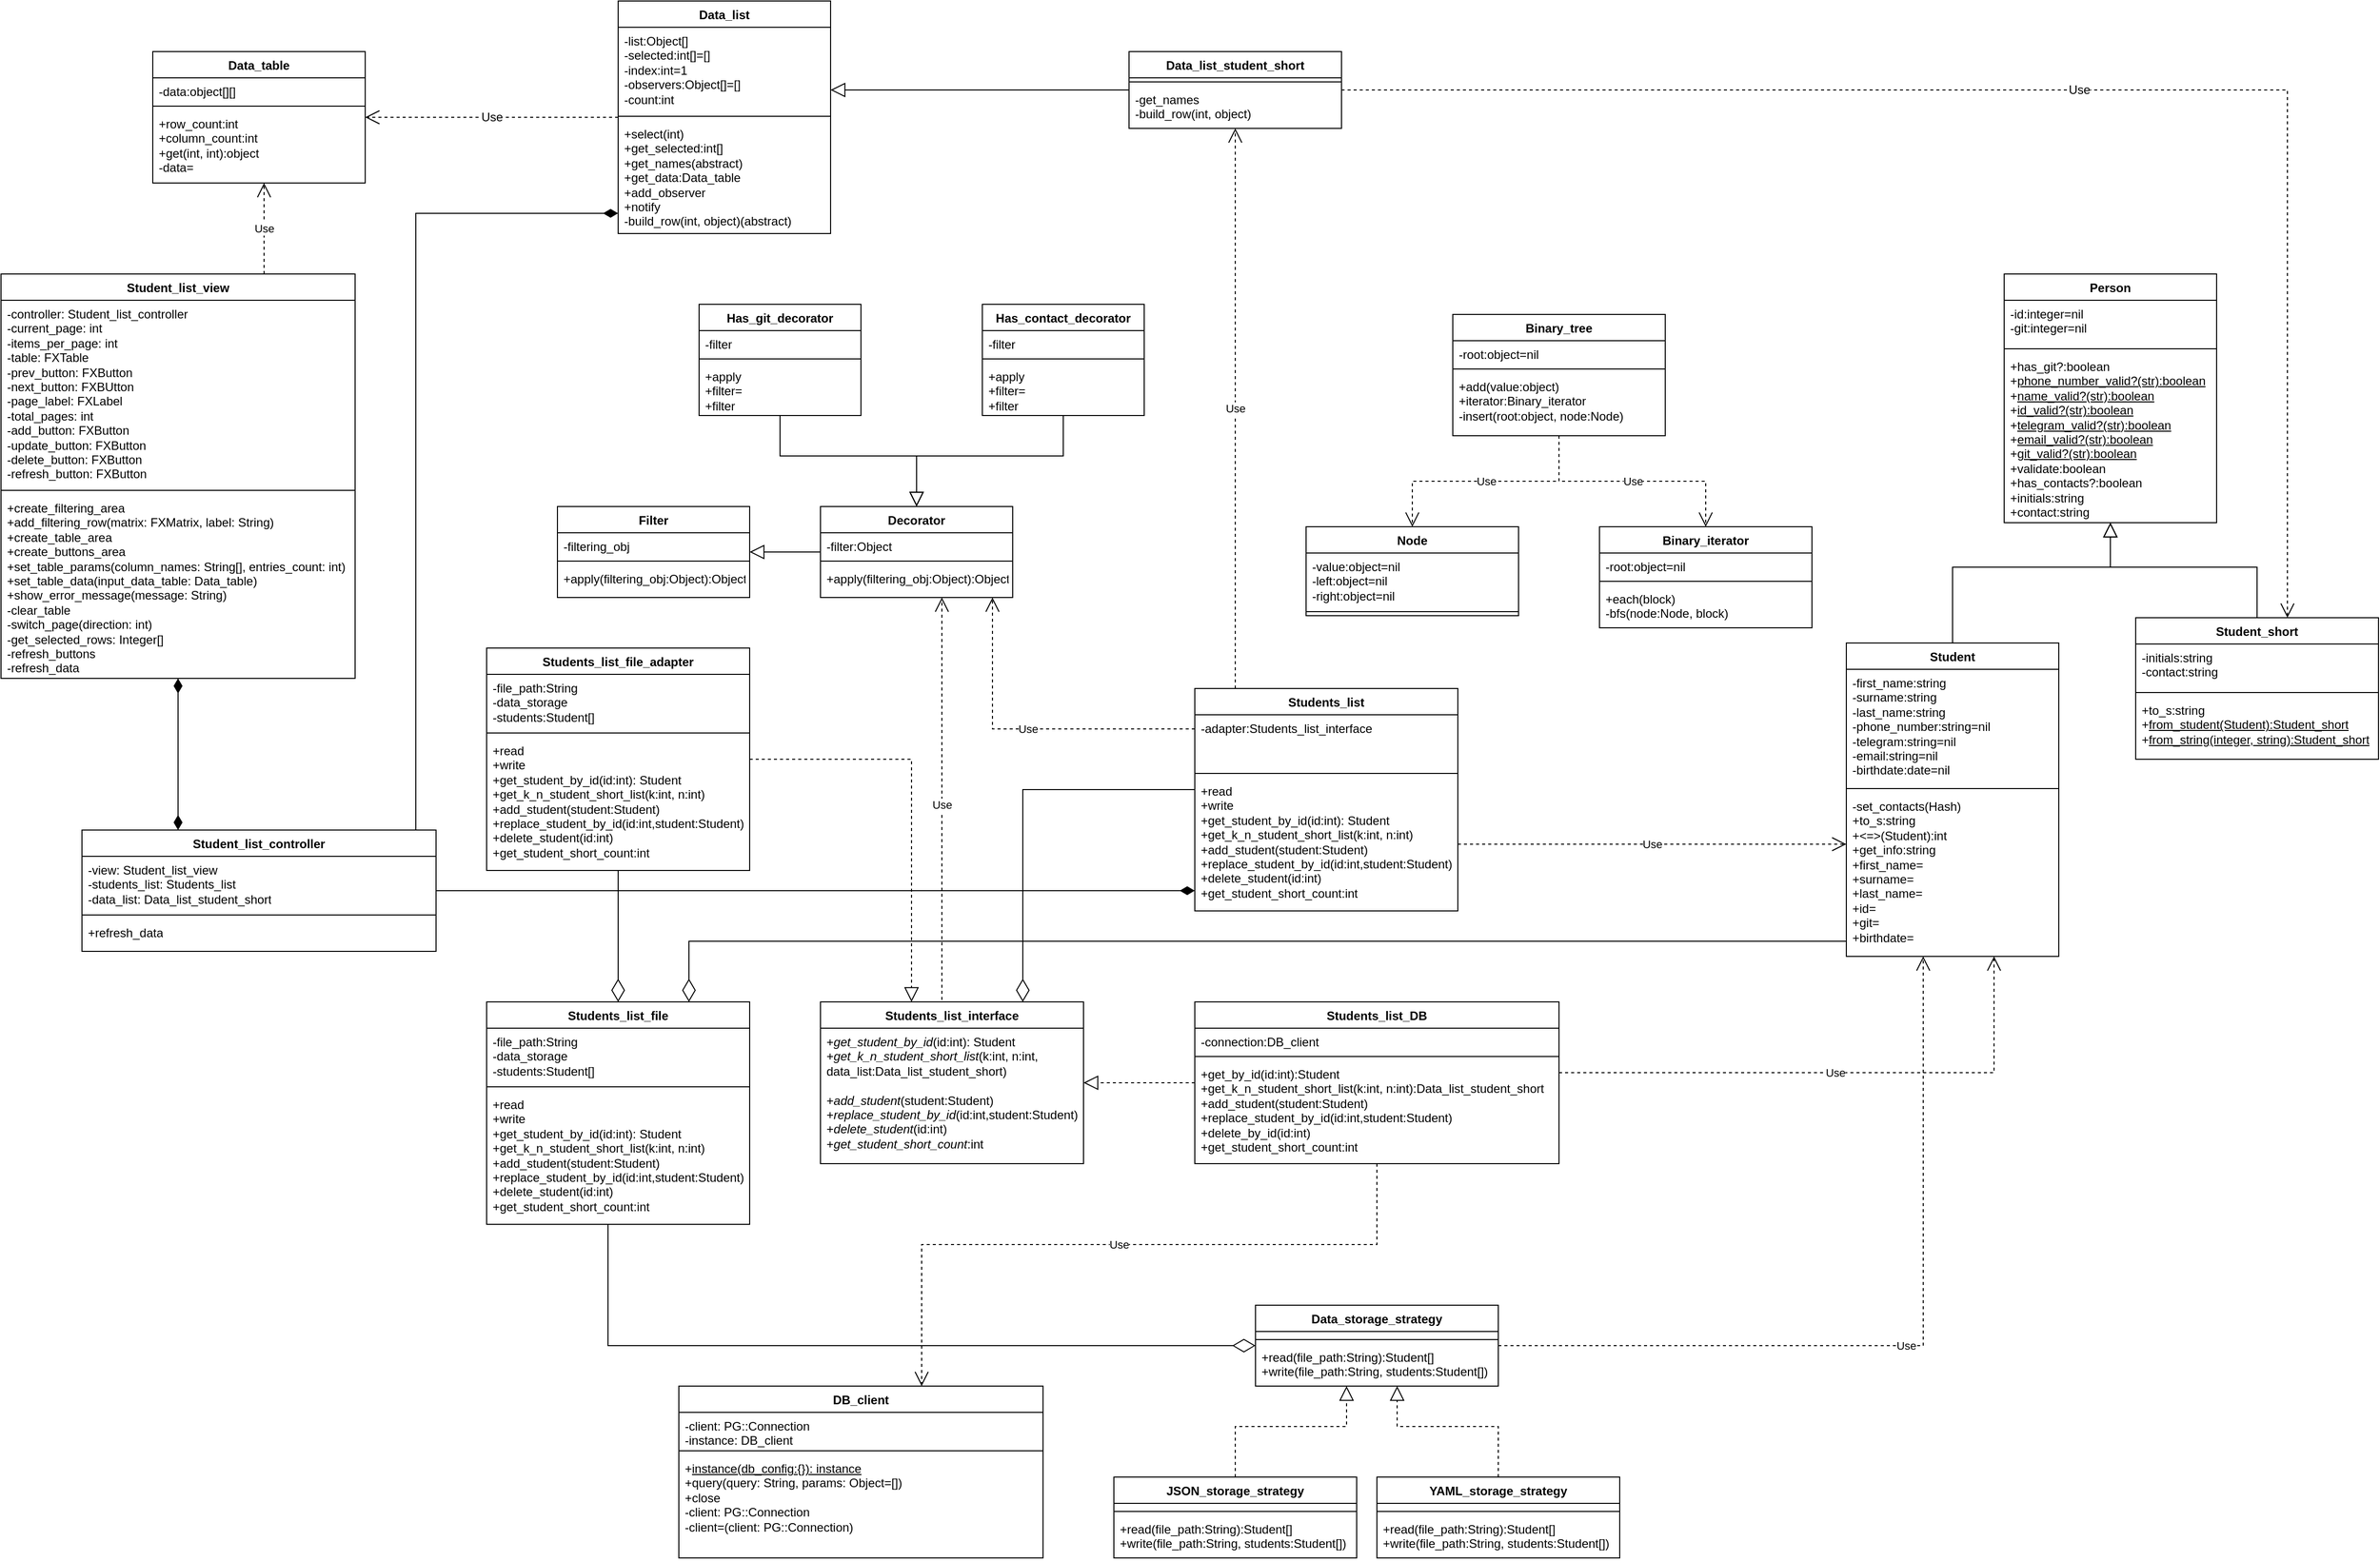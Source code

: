 <mxfile version="25.0.3">
  <diagram name="Page-1" id="WaFlo37YrYwOo56KrGj3">
    <mxGraphModel dx="3695" dy="2751" grid="1" gridSize="10" guides="1" tooltips="1" connect="1" arrows="1" fold="1" page="1" pageScale="1" pageWidth="827" pageHeight="1169" math="0" shadow="0">
      <root>
        <mxCell id="0" />
        <mxCell id="1" parent="0" />
        <mxCell id="6hWcp1RCmxPdglf4OZ_f-1" value="Person" style="swimlane;fontStyle=1;align=center;verticalAlign=top;childLayout=stackLayout;horizontal=1;startSize=26;horizontalStack=0;resizeParent=1;resizeParentMax=0;resizeLast=0;collapsible=1;marginBottom=0;whiteSpace=wrap;html=1;labelBackgroundColor=none;" vertex="1" parent="1">
          <mxGeometry x="1500" width="210" height="246" as="geometry" />
        </mxCell>
        <mxCell id="6hWcp1RCmxPdglf4OZ_f-2" value="-id:integer=nil&lt;div&gt;-git:integer=nil&lt;br&gt;&lt;/div&gt;" style="text;strokeColor=none;fillColor=none;align=left;verticalAlign=top;spacingLeft=4;spacingRight=4;overflow=hidden;rotatable=0;points=[[0,0.5],[1,0.5]];portConstraint=eastwest;whiteSpace=wrap;html=1;labelBackgroundColor=none;" vertex="1" parent="6hWcp1RCmxPdglf4OZ_f-1">
          <mxGeometry y="26" width="210" height="44" as="geometry" />
        </mxCell>
        <mxCell id="6hWcp1RCmxPdglf4OZ_f-3" value="" style="line;strokeWidth=1;fillColor=none;align=left;verticalAlign=middle;spacingTop=-1;spacingLeft=3;spacingRight=3;rotatable=0;labelPosition=right;points=[];portConstraint=eastwest;labelBackgroundColor=none;" vertex="1" parent="6hWcp1RCmxPdglf4OZ_f-1">
          <mxGeometry y="70" width="210" height="8" as="geometry" />
        </mxCell>
        <mxCell id="6hWcp1RCmxPdglf4OZ_f-4" value="+has_git?:boolean&lt;div&gt;+&lt;u&gt;phone_number_valid?(str)&lt;span style=&quot;background-color: initial;&quot;&gt;:boolean&lt;/span&gt;&lt;/u&gt;&lt;/div&gt;&lt;div&gt;&lt;span style=&quot;background-color: initial;&quot;&gt;+&lt;u&gt;name_valid?(str)&lt;/u&gt;&lt;/span&gt;&lt;span style=&quot;background-color: initial;&quot;&gt;&lt;u&gt;:boolean&lt;/u&gt;&lt;/span&gt;&lt;/div&gt;&lt;div&gt;&lt;span style=&quot;background-color: initial;&quot;&gt;+&lt;u&gt;id_valid?&lt;/u&gt;&lt;/span&gt;&lt;u&gt;&lt;span style=&quot;background-color: initial;&quot;&gt;(str)&lt;/span&gt;&lt;span style=&quot;background-color: initial;&quot;&gt;:boolean&lt;/span&gt;&lt;/u&gt;&lt;/div&gt;&lt;div&gt;&lt;span style=&quot;background-color: initial;&quot;&gt;+&lt;u&gt;telegram_valid?&lt;/u&gt;&lt;/span&gt;&lt;u&gt;&lt;span style=&quot;background-color: initial;&quot;&gt;(str)&lt;/span&gt;&lt;span style=&quot;background-color: initial;&quot;&gt;:boolean&lt;/span&gt;&lt;/u&gt;&lt;/div&gt;&lt;div&gt;&lt;span style=&quot;background-color: initial;&quot;&gt;+&lt;u&gt;email_valid?&lt;/u&gt;&lt;/span&gt;&lt;u&gt;&lt;span style=&quot;background-color: initial;&quot;&gt;(str)&lt;/span&gt;&lt;span style=&quot;background-color: initial;&quot;&gt;:boolean&lt;/span&gt;&lt;/u&gt;&lt;/div&gt;&lt;div&gt;&lt;span style=&quot;background-color: initial;&quot;&gt;+&lt;u&gt;git_valid?&lt;/u&gt;&lt;/span&gt;&lt;u&gt;&lt;span style=&quot;background-color: initial;&quot;&gt;(str)&lt;/span&gt;&lt;span style=&quot;background-color: initial;&quot;&gt;:boolean&lt;/span&gt;&lt;/u&gt;&lt;/div&gt;&lt;div&gt;&lt;span style=&quot;background-color: initial;&quot;&gt;+validate&lt;/span&gt;&lt;span style=&quot;background-color: initial;&quot;&gt;:boolean&lt;/span&gt;&lt;/div&gt;&lt;div&gt;&lt;span style=&quot;background-color: initial;&quot;&gt;+has_contacts?:&lt;/span&gt;&lt;span style=&quot;background-color: initial;&quot;&gt;boolean&lt;/span&gt;&lt;/div&gt;&lt;div&gt;&lt;span style=&quot;background-color: initial;&quot;&gt;+initials:string&lt;/span&gt;&lt;/div&gt;&lt;div&gt;&lt;span style=&quot;background-color: initial;&quot;&gt;+contact:string&lt;/span&gt;&lt;/div&gt;" style="text;strokeColor=none;fillColor=none;align=left;verticalAlign=top;spacingLeft=4;spacingRight=4;overflow=hidden;rotatable=0;points=[[0,0.5],[1,0.5]];portConstraint=eastwest;whiteSpace=wrap;html=1;labelBackgroundColor=none;" vertex="1" parent="6hWcp1RCmxPdglf4OZ_f-1">
          <mxGeometry y="78" width="210" height="168" as="geometry" />
        </mxCell>
        <mxCell id="6hWcp1RCmxPdglf4OZ_f-5" style="edgeStyle=orthogonalEdgeStyle;rounded=0;orthogonalLoop=1;jettySize=auto;html=1;exitX=0.5;exitY=0;exitDx=0;exitDy=0;fontSize=12;startSize=8;endSize=12;endArrow=block;endFill=0;" edge="1" parent="1" source="6hWcp1RCmxPdglf4OZ_f-6" target="6hWcp1RCmxPdglf4OZ_f-4">
          <mxGeometry relative="1" as="geometry">
            <Array as="points">
              <mxPoint x="1449" y="290" />
              <mxPoint x="1605" y="290" />
            </Array>
          </mxGeometry>
        </mxCell>
        <mxCell id="6hWcp1RCmxPdglf4OZ_f-6" value="Student" style="swimlane;fontStyle=1;align=center;verticalAlign=top;childLayout=stackLayout;horizontal=1;startSize=26;horizontalStack=0;resizeParent=1;resizeParentMax=0;resizeLast=0;collapsible=1;marginBottom=0;whiteSpace=wrap;html=1;labelBackgroundColor=none;" vertex="1" parent="1">
          <mxGeometry x="1344" y="365" width="210" height="310" as="geometry" />
        </mxCell>
        <mxCell id="6hWcp1RCmxPdglf4OZ_f-7" value="&lt;div&gt;-first_name:string&lt;/div&gt;&lt;div&gt;-surname&lt;span style=&quot;background-color: initial;&quot;&gt;:string&lt;/span&gt;&lt;/div&gt;&lt;div&gt;&lt;span style=&quot;background-color: initial;&quot;&gt;-last_name&lt;/span&gt;&lt;span style=&quot;background-color: initial;&quot;&gt;:string&lt;/span&gt;&lt;/div&gt;&lt;div&gt;&lt;span style=&quot;background-color: initial;&quot;&gt;-phone_number:string=nil&lt;/span&gt;&lt;/div&gt;&lt;div&gt;&lt;span style=&quot;background-color: initial;&quot;&gt;-telegram&lt;/span&gt;&lt;span style=&quot;background-color: initial;&quot;&gt;:string=nil&lt;/span&gt;&lt;/div&gt;&lt;div&gt;&lt;span style=&quot;background-color: initial;&quot;&gt;-email&lt;/span&gt;&lt;span style=&quot;background-color: initial;&quot;&gt;:string=nil&lt;/span&gt;&lt;/div&gt;&lt;div&gt;&lt;span style=&quot;background-color: initial;&quot;&gt;-birthdate:date=nil&lt;/span&gt;&lt;/div&gt;" style="text;strokeColor=none;fillColor=none;align=left;verticalAlign=top;spacingLeft=4;spacingRight=4;overflow=hidden;rotatable=0;points=[[0,0.5],[1,0.5]];portConstraint=eastwest;whiteSpace=wrap;html=1;labelBackgroundColor=none;" vertex="1" parent="6hWcp1RCmxPdglf4OZ_f-6">
          <mxGeometry y="26" width="210" height="114" as="geometry" />
        </mxCell>
        <mxCell id="6hWcp1RCmxPdglf4OZ_f-8" value="" style="line;strokeWidth=1;fillColor=none;align=left;verticalAlign=middle;spacingTop=-1;spacingLeft=3;spacingRight=3;rotatable=0;labelPosition=right;points=[];portConstraint=eastwest;labelBackgroundColor=none;" vertex="1" parent="6hWcp1RCmxPdglf4OZ_f-6">
          <mxGeometry y="140" width="210" height="8" as="geometry" />
        </mxCell>
        <mxCell id="6hWcp1RCmxPdglf4OZ_f-9" value="-set_contacts(Hash)&lt;div&gt;+to_s:string&lt;/div&gt;&lt;div&gt;+&amp;lt;=&amp;gt;(Student):int&lt;/div&gt;&lt;div&gt;+get_info:string&lt;/div&gt;&lt;div&gt;+first_name=&lt;/div&gt;&lt;div&gt;+surname=&lt;/div&gt;&lt;div&gt;+last_name=&lt;/div&gt;&lt;div&gt;+id=&lt;/div&gt;&lt;div&gt;+git=&lt;/div&gt;&lt;div&gt;+birthdate=&lt;/div&gt;" style="text;strokeColor=none;fillColor=none;align=left;verticalAlign=top;spacingLeft=4;spacingRight=4;overflow=hidden;rotatable=0;points=[[0,0.5],[1,0.5]];portConstraint=eastwest;whiteSpace=wrap;html=1;labelBackgroundColor=none;" vertex="1" parent="6hWcp1RCmxPdglf4OZ_f-6">
          <mxGeometry y="148" width="210" height="162" as="geometry" />
        </mxCell>
        <mxCell id="6hWcp1RCmxPdglf4OZ_f-10" style="edgeStyle=orthogonalEdgeStyle;rounded=0;orthogonalLoop=1;jettySize=auto;html=1;fontSize=12;startSize=8;endSize=12;exitX=0.5;exitY=0;exitDx=0;exitDy=0;endArrow=block;endFill=0;" edge="1" parent="1" source="6hWcp1RCmxPdglf4OZ_f-11" target="6hWcp1RCmxPdglf4OZ_f-4">
          <mxGeometry relative="1" as="geometry">
            <Array as="points">
              <mxPoint x="1750" y="290" />
              <mxPoint x="1605" y="290" />
            </Array>
          </mxGeometry>
        </mxCell>
        <mxCell id="6hWcp1RCmxPdglf4OZ_f-11" value="Student_short" style="swimlane;fontStyle=1;align=center;verticalAlign=top;childLayout=stackLayout;horizontal=1;startSize=26;horizontalStack=0;resizeParent=1;resizeParentMax=0;resizeLast=0;collapsible=1;marginBottom=0;whiteSpace=wrap;html=1;labelBackgroundColor=none;" vertex="1" parent="1">
          <mxGeometry x="1630" y="340" width="240" height="140" as="geometry" />
        </mxCell>
        <mxCell id="6hWcp1RCmxPdglf4OZ_f-12" value="&lt;div&gt;-initials:string&lt;/div&gt;&lt;div&gt;-contact:string&lt;/div&gt;" style="text;strokeColor=none;fillColor=none;align=left;verticalAlign=top;spacingLeft=4;spacingRight=4;overflow=hidden;rotatable=0;points=[[0,0.5],[1,0.5]];portConstraint=eastwest;whiteSpace=wrap;html=1;labelBackgroundColor=none;" vertex="1" parent="6hWcp1RCmxPdglf4OZ_f-11">
          <mxGeometry y="26" width="240" height="44" as="geometry" />
        </mxCell>
        <mxCell id="6hWcp1RCmxPdglf4OZ_f-13" value="" style="line;strokeWidth=1;fillColor=none;align=left;verticalAlign=middle;spacingTop=-1;spacingLeft=3;spacingRight=3;rotatable=0;labelPosition=right;points=[];portConstraint=eastwest;labelBackgroundColor=none;" vertex="1" parent="6hWcp1RCmxPdglf4OZ_f-11">
          <mxGeometry y="70" width="240" height="8" as="geometry" />
        </mxCell>
        <mxCell id="6hWcp1RCmxPdglf4OZ_f-14" value="+to_s:string&lt;div&gt;+&lt;u&gt;from_student(Student):Student_short&lt;/u&gt;&lt;/div&gt;&lt;div&gt;+&lt;u&gt;from_string(integer, string)&lt;span style=&quot;background-color: initial;&quot;&gt;:Student_short&lt;/span&gt;&lt;/u&gt;&lt;/div&gt;" style="text;strokeColor=none;fillColor=none;align=left;verticalAlign=top;spacingLeft=4;spacingRight=4;overflow=hidden;rotatable=0;points=[[0,0.5],[1,0.5]];portConstraint=eastwest;whiteSpace=wrap;html=1;labelBackgroundColor=none;" vertex="1" parent="6hWcp1RCmxPdglf4OZ_f-11">
          <mxGeometry y="78" width="240" height="62" as="geometry" />
        </mxCell>
        <mxCell id="6hWcp1RCmxPdglf4OZ_f-120" style="edgeStyle=orthogonalEdgeStyle;rounded=0;orthogonalLoop=1;jettySize=auto;html=1;endArrow=diamondThin;endFill=1;sourcePerimeterSpacing=0;startArrow=diamondThin;startFill=1;endSize=12;startSize=12;" edge="1" parent="1" source="6hWcp1RCmxPdglf4OZ_f-115" target="6hWcp1RCmxPdglf4OZ_f-111">
          <mxGeometry relative="1" as="geometry">
            <Array as="points">
              <mxPoint x="-305" y="510" />
              <mxPoint x="-305" y="510" />
            </Array>
          </mxGeometry>
        </mxCell>
        <mxCell id="6hWcp1RCmxPdglf4OZ_f-15" value="Data_table" style="swimlane;fontStyle=1;align=center;verticalAlign=top;childLayout=stackLayout;horizontal=1;startSize=26;horizontalStack=0;resizeParent=1;resizeParentMax=0;resizeLast=0;collapsible=1;marginBottom=0;whiteSpace=wrap;html=1;" vertex="1" parent="1">
          <mxGeometry x="-330" y="-220.0" width="210" height="130" as="geometry" />
        </mxCell>
        <mxCell id="6hWcp1RCmxPdglf4OZ_f-16" value="&lt;div&gt;-data:object[][]&lt;/div&gt;" style="text;strokeColor=none;fillColor=none;align=left;verticalAlign=top;spacingLeft=4;spacingRight=4;overflow=hidden;rotatable=0;points=[[0,0.5],[1,0.5]];portConstraint=eastwest;whiteSpace=wrap;html=1;" vertex="1" parent="6hWcp1RCmxPdglf4OZ_f-15">
          <mxGeometry y="26" width="210" height="24" as="geometry" />
        </mxCell>
        <mxCell id="6hWcp1RCmxPdglf4OZ_f-17" value="" style="line;strokeWidth=1;fillColor=none;align=left;verticalAlign=middle;spacingTop=-1;spacingLeft=3;spacingRight=3;rotatable=0;labelPosition=right;points=[];portConstraint=eastwest;strokeColor=inherit;" vertex="1" parent="6hWcp1RCmxPdglf4OZ_f-15">
          <mxGeometry y="50" width="210" height="8" as="geometry" />
        </mxCell>
        <mxCell id="6hWcp1RCmxPdglf4OZ_f-18" value="+row_count:int&lt;div&gt;+column_count:int&lt;/div&gt;&lt;div&gt;+get(int, int):object&lt;/div&gt;&lt;div&gt;-data=&lt;/div&gt;&lt;div&gt;&lt;br&gt;&lt;/div&gt;" style="text;strokeColor=none;fillColor=none;align=left;verticalAlign=top;spacingLeft=4;spacingRight=4;overflow=hidden;rotatable=0;points=[[0,0.5],[1,0.5]];portConstraint=eastwest;whiteSpace=wrap;html=1;" vertex="1" parent="6hWcp1RCmxPdglf4OZ_f-15">
          <mxGeometry y="58" width="210" height="72" as="geometry" />
        </mxCell>
        <mxCell id="6hWcp1RCmxPdglf4OZ_f-19" value="Data_list" style="swimlane;fontStyle=1;align=center;verticalAlign=top;childLayout=stackLayout;horizontal=1;startSize=26;horizontalStack=0;resizeParent=1;resizeParentMax=0;resizeLast=0;collapsible=1;marginBottom=0;whiteSpace=wrap;html=1;" vertex="1" parent="1">
          <mxGeometry x="130" y="-270.0" width="210" height="230" as="geometry" />
        </mxCell>
        <mxCell id="6hWcp1RCmxPdglf4OZ_f-24" value="&lt;div&gt;-list:Object[]&lt;/div&gt;&lt;div&gt;-selected:int[]=[]&lt;/div&gt;&lt;div&gt;-index:int=1&lt;/div&gt;&lt;div&gt;-observers:Object[]=[]&lt;/div&gt;&lt;div&gt;-count:int&lt;/div&gt;" style="text;strokeColor=none;fillColor=none;align=left;verticalAlign=top;spacingLeft=4;spacingRight=4;overflow=hidden;rotatable=0;points=[[0,0.5],[1,0.5]];portConstraint=eastwest;whiteSpace=wrap;html=1;" vertex="1" parent="6hWcp1RCmxPdglf4OZ_f-19">
          <mxGeometry y="26" width="210" height="84" as="geometry" />
        </mxCell>
        <mxCell id="6hWcp1RCmxPdglf4OZ_f-21" value="" style="line;strokeWidth=1;fillColor=none;align=left;verticalAlign=middle;spacingTop=-1;spacingLeft=3;spacingRight=3;rotatable=0;labelPosition=right;points=[];portConstraint=eastwest;strokeColor=inherit;" vertex="1" parent="6hWcp1RCmxPdglf4OZ_f-19">
          <mxGeometry y="110" width="210" height="8" as="geometry" />
        </mxCell>
        <mxCell id="6hWcp1RCmxPdglf4OZ_f-22" value="+select(int)&lt;div&gt;+get_selected:int[]&lt;/div&gt;&lt;div&gt;+get_names(abstract)&lt;/div&gt;&lt;div&gt;+get_data:Data_table&lt;/div&gt;&lt;div&gt;+add_observer&lt;/div&gt;&lt;div&gt;+notify&lt;/div&gt;&lt;div&gt;-build_row(int, object)(abstract)&lt;/div&gt;" style="text;strokeColor=none;fillColor=none;align=left;verticalAlign=top;spacingLeft=4;spacingRight=4;overflow=hidden;rotatable=0;points=[[0,0.5],[1,0.5]];portConstraint=eastwest;whiteSpace=wrap;html=1;" vertex="1" parent="6hWcp1RCmxPdglf4OZ_f-19">
          <mxGeometry y="118" width="210" height="112" as="geometry" />
        </mxCell>
        <mxCell id="6hWcp1RCmxPdglf4OZ_f-23" value="Data_list_student_short" style="swimlane;fontStyle=1;align=center;verticalAlign=top;childLayout=stackLayout;horizontal=1;startSize=26;horizontalStack=0;resizeParent=1;resizeParentMax=0;resizeLast=0;collapsible=1;marginBottom=0;whiteSpace=wrap;html=1;" vertex="1" parent="1">
          <mxGeometry x="635" y="-220.0" width="210" height="76" as="geometry" />
        </mxCell>
        <mxCell id="6hWcp1RCmxPdglf4OZ_f-25" value="" style="line;strokeWidth=1;fillColor=none;align=left;verticalAlign=middle;spacingTop=-1;spacingLeft=3;spacingRight=3;rotatable=0;labelPosition=right;points=[];portConstraint=eastwest;strokeColor=inherit;" vertex="1" parent="6hWcp1RCmxPdglf4OZ_f-23">
          <mxGeometry y="26" width="210" height="8" as="geometry" />
        </mxCell>
        <mxCell id="6hWcp1RCmxPdglf4OZ_f-26" value="-get_names&lt;div&gt;-build_row(int, object)&lt;/div&gt;" style="text;strokeColor=none;fillColor=none;align=left;verticalAlign=top;spacingLeft=4;spacingRight=4;overflow=hidden;rotatable=0;points=[[0,0.5],[1,0.5]];portConstraint=eastwest;whiteSpace=wrap;html=1;" vertex="1" parent="6hWcp1RCmxPdglf4OZ_f-23">
          <mxGeometry y="34" width="210" height="42" as="geometry" />
        </mxCell>
        <mxCell id="6hWcp1RCmxPdglf4OZ_f-27" value="Use" style="endArrow=open;endSize=12;dashed=1;html=1;rounded=0;fontSize=12;edgeStyle=orthogonalEdgeStyle;" edge="1" parent="1" source="6hWcp1RCmxPdglf4OZ_f-19" target="6hWcp1RCmxPdglf4OZ_f-15">
          <mxGeometry width="160" relative="1" as="geometry">
            <mxPoint x="1360" y="910" as="sourcePoint" />
            <mxPoint x="1520" y="910" as="targetPoint" />
            <Array as="points">
              <mxPoint x="-10" y="-155" />
              <mxPoint x="-10" y="-155" />
            </Array>
          </mxGeometry>
        </mxCell>
        <mxCell id="6hWcp1RCmxPdglf4OZ_f-28" style="edgeStyle=orthogonalEdgeStyle;rounded=0;orthogonalLoop=1;jettySize=auto;html=1;fontSize=12;startSize=8;endSize=12;endArrow=block;endFill=0;" edge="1" parent="1" source="6hWcp1RCmxPdglf4OZ_f-23" target="6hWcp1RCmxPdglf4OZ_f-19">
          <mxGeometry relative="1" as="geometry">
            <mxPoint x="1629.95" y="790.003" as="sourcePoint" />
            <mxPoint x="1764.95" y="954.95" as="targetPoint" />
            <Array as="points">
              <mxPoint x="480" y="-182" />
              <mxPoint x="480" y="-182" />
            </Array>
          </mxGeometry>
        </mxCell>
        <mxCell id="6hWcp1RCmxPdglf4OZ_f-29" value="Use" style="endArrow=open;endSize=12;dashed=1;html=1;rounded=0;fontSize=12;edgeStyle=orthogonalEdgeStyle;" edge="1" parent="1" source="6hWcp1RCmxPdglf4OZ_f-23" target="6hWcp1RCmxPdglf4OZ_f-11">
          <mxGeometry width="160" relative="1" as="geometry">
            <mxPoint x="1980" y="640" as="sourcePoint" />
            <mxPoint x="1860" y="640" as="targetPoint" />
            <Array as="points">
              <mxPoint x="1780" y="-182" />
            </Array>
          </mxGeometry>
        </mxCell>
        <mxCell id="6hWcp1RCmxPdglf4OZ_f-30" style="edgeStyle=orthogonalEdgeStyle;rounded=0;orthogonalLoop=1;jettySize=auto;html=1;exitX=0.5;exitY=0;exitDx=0;exitDy=0;endArrow=block;endFill=0;dashed=1;endSize=12;" edge="1" parent="1" source="6hWcp1RCmxPdglf4OZ_f-31" target="6hWcp1RCmxPdglf4OZ_f-40">
          <mxGeometry relative="1" as="geometry">
            <Array as="points">
              <mxPoint x="740" y="1140" />
              <mxPoint x="850" y="1140" />
            </Array>
          </mxGeometry>
        </mxCell>
        <mxCell id="6hWcp1RCmxPdglf4OZ_f-31" value="JSON_storage_strategy" style="swimlane;fontStyle=1;align=center;verticalAlign=top;childLayout=stackLayout;horizontal=1;startSize=26;horizontalStack=0;resizeParent=1;resizeParentMax=0;resizeLast=0;collapsible=1;marginBottom=0;whiteSpace=wrap;html=1;" vertex="1" parent="1">
          <mxGeometry x="620" y="1190.0" width="240" height="80" as="geometry" />
        </mxCell>
        <mxCell id="6hWcp1RCmxPdglf4OZ_f-32" value="&lt;div&gt;&lt;br&gt;&lt;/div&gt;" style="text;strokeColor=none;fillColor=none;align=left;verticalAlign=top;spacingLeft=4;spacingRight=4;overflow=hidden;rotatable=0;points=[[0,0.5],[1,0.5]];portConstraint=eastwest;whiteSpace=wrap;html=1;" vertex="1" parent="6hWcp1RCmxPdglf4OZ_f-31">
          <mxGeometry y="26" width="240" height="4" as="geometry" />
        </mxCell>
        <mxCell id="6hWcp1RCmxPdglf4OZ_f-33" value="" style="line;strokeWidth=1;fillColor=none;align=left;verticalAlign=middle;spacingTop=-1;spacingLeft=3;spacingRight=3;rotatable=0;labelPosition=right;points=[];portConstraint=eastwest;strokeColor=inherit;" vertex="1" parent="6hWcp1RCmxPdglf4OZ_f-31">
          <mxGeometry y="30" width="240" height="8" as="geometry" />
        </mxCell>
        <mxCell id="6hWcp1RCmxPdglf4OZ_f-34" value="+read(file_path:String):Student[]&lt;div&gt;+write(file_path:String, students:Student[])&lt;/div&gt;" style="text;strokeColor=none;fillColor=none;align=left;verticalAlign=top;spacingLeft=4;spacingRight=4;overflow=hidden;rotatable=0;points=[[0,0.5],[1,0.5]];portConstraint=eastwest;whiteSpace=wrap;html=1;" vertex="1" parent="6hWcp1RCmxPdglf4OZ_f-31">
          <mxGeometry y="38" width="240" height="42" as="geometry" />
        </mxCell>
        <mxCell id="6hWcp1RCmxPdglf4OZ_f-35" style="edgeStyle=orthogonalEdgeStyle;rounded=0;orthogonalLoop=1;jettySize=auto;html=1;exitX=0.5;exitY=0;exitDx=0;exitDy=0;endArrow=block;endFill=0;dashed=1;endSize=12;" edge="1" parent="1" source="6hWcp1RCmxPdglf4OZ_f-36" target="6hWcp1RCmxPdglf4OZ_f-40">
          <mxGeometry relative="1" as="geometry">
            <Array as="points">
              <mxPoint x="1000" y="1140" />
              <mxPoint x="900" y="1140" />
            </Array>
          </mxGeometry>
        </mxCell>
        <mxCell id="6hWcp1RCmxPdglf4OZ_f-36" value="YAML_storage_strategy" style="swimlane;fontStyle=1;align=center;verticalAlign=top;childLayout=stackLayout;horizontal=1;startSize=26;horizontalStack=0;resizeParent=1;resizeParentMax=0;resizeLast=0;collapsible=1;marginBottom=0;whiteSpace=wrap;html=1;" vertex="1" parent="1">
          <mxGeometry x="880" y="1190.0" width="240" height="80" as="geometry" />
        </mxCell>
        <mxCell id="6hWcp1RCmxPdglf4OZ_f-37" value="&lt;div&gt;&lt;br&gt;&lt;/div&gt;" style="text;strokeColor=none;fillColor=none;align=left;verticalAlign=top;spacingLeft=4;spacingRight=4;overflow=hidden;rotatable=0;points=[[0,0.5],[1,0.5]];portConstraint=eastwest;whiteSpace=wrap;html=1;" vertex="1" parent="6hWcp1RCmxPdglf4OZ_f-36">
          <mxGeometry y="26" width="240" height="4" as="geometry" />
        </mxCell>
        <mxCell id="6hWcp1RCmxPdglf4OZ_f-38" value="" style="line;strokeWidth=1;fillColor=none;align=left;verticalAlign=middle;spacingTop=-1;spacingLeft=3;spacingRight=3;rotatable=0;labelPosition=right;points=[];portConstraint=eastwest;strokeColor=inherit;" vertex="1" parent="6hWcp1RCmxPdglf4OZ_f-36">
          <mxGeometry y="30" width="240" height="8" as="geometry" />
        </mxCell>
        <mxCell id="6hWcp1RCmxPdglf4OZ_f-39" value="+read(file_path:String):Student[]&lt;div&gt;+write(file_path:String, students:Student[])&lt;/div&gt;" style="text;strokeColor=none;fillColor=none;align=left;verticalAlign=top;spacingLeft=4;spacingRight=4;overflow=hidden;rotatable=0;points=[[0,0.5],[1,0.5]];portConstraint=eastwest;whiteSpace=wrap;html=1;" vertex="1" parent="6hWcp1RCmxPdglf4OZ_f-36">
          <mxGeometry y="38" width="240" height="42" as="geometry" />
        </mxCell>
        <mxCell id="6hWcp1RCmxPdglf4OZ_f-40" value="Data_storage_strategy" style="swimlane;fontStyle=1;align=center;verticalAlign=top;childLayout=stackLayout;horizontal=1;startSize=26;horizontalStack=0;resizeParent=1;resizeParentMax=0;resizeLast=0;collapsible=1;marginBottom=0;whiteSpace=wrap;html=1;" vertex="1" parent="1">
          <mxGeometry x="760" y="1020.0" width="240" height="80" as="geometry" />
        </mxCell>
        <mxCell id="6hWcp1RCmxPdglf4OZ_f-41" value="&lt;div&gt;&lt;br&gt;&lt;/div&gt;" style="text;strokeColor=none;fillColor=none;align=left;verticalAlign=top;spacingLeft=4;spacingRight=4;overflow=hidden;rotatable=0;points=[[0,0.5],[1,0.5]];portConstraint=eastwest;whiteSpace=wrap;html=1;" vertex="1" parent="6hWcp1RCmxPdglf4OZ_f-40">
          <mxGeometry y="26" width="240" height="4" as="geometry" />
        </mxCell>
        <mxCell id="6hWcp1RCmxPdglf4OZ_f-42" value="" style="line;strokeWidth=1;fillColor=none;align=left;verticalAlign=middle;spacingTop=-1;spacingLeft=3;spacingRight=3;rotatable=0;labelPosition=right;points=[];portConstraint=eastwest;strokeColor=inherit;" vertex="1" parent="6hWcp1RCmxPdglf4OZ_f-40">
          <mxGeometry y="30" width="240" height="8" as="geometry" />
        </mxCell>
        <mxCell id="6hWcp1RCmxPdglf4OZ_f-43" value="+read(file_path:String):Student[]&lt;div&gt;+write(file_path:String, students:Student[])&lt;/div&gt;" style="text;strokeColor=none;fillColor=none;align=left;verticalAlign=top;spacingLeft=4;spacingRight=4;overflow=hidden;rotatable=0;points=[[0,0.5],[1,0.5]];portConstraint=eastwest;whiteSpace=wrap;html=1;" vertex="1" parent="6hWcp1RCmxPdglf4OZ_f-40">
          <mxGeometry y="38" width="240" height="42" as="geometry" />
        </mxCell>
        <mxCell id="6hWcp1RCmxPdglf4OZ_f-44" value="Use" style="endArrow=open;endSize=12;dashed=1;html=1;rounded=0;edgeStyle=orthogonalEdgeStyle;" edge="1" parent="1" source="6hWcp1RCmxPdglf4OZ_f-40" target="6hWcp1RCmxPdglf4OZ_f-6">
          <mxGeometry width="160" relative="1" as="geometry">
            <mxPoint x="980" y="494.5" as="sourcePoint" />
            <mxPoint x="1140" y="494.5" as="targetPoint" />
            <Array as="points">
              <mxPoint x="1420" y="1060" />
            </Array>
          </mxGeometry>
        </mxCell>
        <mxCell id="6hWcp1RCmxPdglf4OZ_f-45" value="Binary_tree" style="swimlane;fontStyle=1;align=center;verticalAlign=top;childLayout=stackLayout;horizontal=1;startSize=26;horizontalStack=0;resizeParent=1;resizeParentMax=0;resizeLast=0;collapsible=1;marginBottom=0;whiteSpace=wrap;html=1;" vertex="1" parent="1">
          <mxGeometry x="955" y="40.0" width="210" height="120" as="geometry" />
        </mxCell>
        <mxCell id="6hWcp1RCmxPdglf4OZ_f-46" value="&lt;div&gt;-root:object=nil&lt;/div&gt;" style="text;strokeColor=none;fillColor=none;align=left;verticalAlign=top;spacingLeft=4;spacingRight=4;overflow=hidden;rotatable=0;points=[[0,0.5],[1,0.5]];portConstraint=eastwest;whiteSpace=wrap;html=1;" vertex="1" parent="6hWcp1RCmxPdglf4OZ_f-45">
          <mxGeometry y="26" width="210" height="24" as="geometry" />
        </mxCell>
        <mxCell id="6hWcp1RCmxPdglf4OZ_f-47" value="" style="line;strokeWidth=1;fillColor=none;align=left;verticalAlign=middle;spacingTop=-1;spacingLeft=3;spacingRight=3;rotatable=0;labelPosition=right;points=[];portConstraint=eastwest;strokeColor=inherit;" vertex="1" parent="6hWcp1RCmxPdglf4OZ_f-45">
          <mxGeometry y="50" width="210" height="8" as="geometry" />
        </mxCell>
        <mxCell id="6hWcp1RCmxPdglf4OZ_f-48" value="+add(value:object)&lt;div&gt;+iterator:Binary_iterator&lt;/div&gt;&lt;div&gt;-insert(root:object, node:Node)&lt;/div&gt;" style="text;strokeColor=none;fillColor=none;align=left;verticalAlign=top;spacingLeft=4;spacingRight=4;overflow=hidden;rotatable=0;points=[[0,0.5],[1,0.5]];portConstraint=eastwest;whiteSpace=wrap;html=1;" vertex="1" parent="6hWcp1RCmxPdglf4OZ_f-45">
          <mxGeometry y="58" width="210" height="62" as="geometry" />
        </mxCell>
        <mxCell id="6hWcp1RCmxPdglf4OZ_f-49" value="Node" style="swimlane;fontStyle=1;align=center;verticalAlign=top;childLayout=stackLayout;horizontal=1;startSize=26;horizontalStack=0;resizeParent=1;resizeParentMax=0;resizeLast=0;collapsible=1;marginBottom=0;whiteSpace=wrap;html=1;" vertex="1" parent="1">
          <mxGeometry x="810" y="250.0" width="210" height="88" as="geometry" />
        </mxCell>
        <mxCell id="6hWcp1RCmxPdglf4OZ_f-50" value="&lt;div&gt;-value:object=nil&lt;/div&gt;&lt;div&gt;-left:object=nil&lt;/div&gt;&lt;div&gt;-right:object=nil&lt;/div&gt;" style="text;strokeColor=none;fillColor=none;align=left;verticalAlign=top;spacingLeft=4;spacingRight=4;overflow=hidden;rotatable=0;points=[[0,0.5],[1,0.5]];portConstraint=eastwest;whiteSpace=wrap;html=1;" vertex="1" parent="6hWcp1RCmxPdglf4OZ_f-49">
          <mxGeometry y="26" width="210" height="54" as="geometry" />
        </mxCell>
        <mxCell id="6hWcp1RCmxPdglf4OZ_f-51" value="" style="line;strokeWidth=1;fillColor=none;align=left;verticalAlign=middle;spacingTop=-1;spacingLeft=3;spacingRight=3;rotatable=0;labelPosition=right;points=[];portConstraint=eastwest;strokeColor=inherit;" vertex="1" parent="6hWcp1RCmxPdglf4OZ_f-49">
          <mxGeometry y="80" width="210" height="8" as="geometry" />
        </mxCell>
        <mxCell id="6hWcp1RCmxPdglf4OZ_f-52" value="Binary_iterator" style="swimlane;fontStyle=1;align=center;verticalAlign=top;childLayout=stackLayout;horizontal=1;startSize=26;horizontalStack=0;resizeParent=1;resizeParentMax=0;resizeLast=0;collapsible=1;marginBottom=0;whiteSpace=wrap;html=1;" vertex="1" parent="1">
          <mxGeometry x="1100" y="250.0" width="210" height="100" as="geometry" />
        </mxCell>
        <mxCell id="6hWcp1RCmxPdglf4OZ_f-53" value="&lt;div&gt;-root:object=nil&lt;/div&gt;" style="text;strokeColor=none;fillColor=none;align=left;verticalAlign=top;spacingLeft=4;spacingRight=4;overflow=hidden;rotatable=0;points=[[0,0.5],[1,0.5]];portConstraint=eastwest;whiteSpace=wrap;html=1;" vertex="1" parent="6hWcp1RCmxPdglf4OZ_f-52">
          <mxGeometry y="26" width="210" height="24" as="geometry" />
        </mxCell>
        <mxCell id="6hWcp1RCmxPdglf4OZ_f-54" value="" style="line;strokeWidth=1;fillColor=none;align=left;verticalAlign=middle;spacingTop=-1;spacingLeft=3;spacingRight=3;rotatable=0;labelPosition=right;points=[];portConstraint=eastwest;strokeColor=inherit;" vertex="1" parent="6hWcp1RCmxPdglf4OZ_f-52">
          <mxGeometry y="50" width="210" height="8" as="geometry" />
        </mxCell>
        <mxCell id="6hWcp1RCmxPdglf4OZ_f-55" value="&lt;div&gt;+each(block)&lt;/div&gt;-bfs(node:Node, block)" style="text;strokeColor=none;fillColor=none;align=left;verticalAlign=top;spacingLeft=4;spacingRight=4;overflow=hidden;rotatable=0;points=[[0,0.5],[1,0.5]];portConstraint=eastwest;whiteSpace=wrap;html=1;" vertex="1" parent="6hWcp1RCmxPdglf4OZ_f-52">
          <mxGeometry y="58" width="210" height="42" as="geometry" />
        </mxCell>
        <mxCell id="6hWcp1RCmxPdglf4OZ_f-56" value="Use" style="endArrow=open;endSize=12;dashed=1;html=1;rounded=0;edgeStyle=orthogonalEdgeStyle;" edge="1" parent="1" source="6hWcp1RCmxPdglf4OZ_f-45" target="6hWcp1RCmxPdglf4OZ_f-49">
          <mxGeometry width="160" relative="1" as="geometry">
            <mxPoint x="1040" y="310" as="sourcePoint" />
            <mxPoint x="1200" y="310" as="targetPoint" />
          </mxGeometry>
        </mxCell>
        <mxCell id="6hWcp1RCmxPdglf4OZ_f-57" value="Use" style="endArrow=open;endSize=12;dashed=1;html=1;rounded=0;edgeStyle=orthogonalEdgeStyle;" edge="1" parent="1" source="6hWcp1RCmxPdglf4OZ_f-45" target="6hWcp1RCmxPdglf4OZ_f-52">
          <mxGeometry width="160" relative="1" as="geometry">
            <mxPoint x="1070" y="120" as="sourcePoint" />
            <mxPoint x="1230" y="120" as="targetPoint" />
          </mxGeometry>
        </mxCell>
        <mxCell id="6hWcp1RCmxPdglf4OZ_f-58" value="Students_list_DB" style="swimlane;fontStyle=1;align=center;verticalAlign=top;childLayout=stackLayout;horizontal=1;startSize=26;horizontalStack=0;resizeParent=1;resizeParentMax=0;resizeLast=0;collapsible=1;marginBottom=0;whiteSpace=wrap;html=1;" vertex="1" parent="1">
          <mxGeometry x="700" y="720.0" width="360" height="160" as="geometry" />
        </mxCell>
        <mxCell id="6hWcp1RCmxPdglf4OZ_f-59" value="&lt;div&gt;-connection:DB_client&lt;/div&gt;" style="text;strokeColor=none;fillColor=none;align=left;verticalAlign=top;spacingLeft=4;spacingRight=4;overflow=hidden;rotatable=0;points=[[0,0.5],[1,0.5]];portConstraint=eastwest;whiteSpace=wrap;html=1;" vertex="1" parent="6hWcp1RCmxPdglf4OZ_f-58">
          <mxGeometry y="26" width="360" height="24" as="geometry" />
        </mxCell>
        <mxCell id="6hWcp1RCmxPdglf4OZ_f-60" value="" style="line;strokeWidth=1;fillColor=none;align=left;verticalAlign=middle;spacingTop=-1;spacingLeft=3;spacingRight=3;rotatable=0;labelPosition=right;points=[];portConstraint=eastwest;strokeColor=inherit;" vertex="1" parent="6hWcp1RCmxPdglf4OZ_f-58">
          <mxGeometry y="50" width="360" height="8" as="geometry" />
        </mxCell>
        <mxCell id="6hWcp1RCmxPdglf4OZ_f-61" value="+get_by_id(id:int):Student&lt;div&gt;+get_k_n_student_short_list(k:int, n:int):Data_list_student_short&lt;/div&gt;&lt;div&gt;+add_student(student:Student)&lt;/div&gt;&lt;div&gt;+replace_student_by_id(id:int,student:Student)&lt;/div&gt;&lt;div&gt;+delete_by_id(id:int)&lt;/div&gt;&lt;div&gt;+get_student_short_count:int&lt;/div&gt;" style="text;strokeColor=none;fillColor=none;align=left;verticalAlign=top;spacingLeft=4;spacingRight=4;overflow=hidden;rotatable=0;points=[[0,0.5],[1,0.5]];portConstraint=eastwest;whiteSpace=wrap;html=1;" vertex="1" parent="6hWcp1RCmxPdglf4OZ_f-58">
          <mxGeometry y="58" width="360" height="102" as="geometry" />
        </mxCell>
        <mxCell id="6hWcp1RCmxPdglf4OZ_f-62" value="DB_client" style="swimlane;fontStyle=1;align=center;verticalAlign=top;childLayout=stackLayout;horizontal=1;startSize=26;horizontalStack=0;resizeParent=1;resizeParentMax=0;resizeLast=0;collapsible=1;marginBottom=0;whiteSpace=wrap;html=1;" vertex="1" parent="1">
          <mxGeometry x="190" y="1100.0" width="360" height="170" as="geometry" />
        </mxCell>
        <mxCell id="6hWcp1RCmxPdglf4OZ_f-63" value="&lt;div&gt;-client: PG::Connection&lt;/div&gt;&lt;div&gt;-instance: DB_client&lt;/div&gt;" style="text;strokeColor=none;fillColor=none;align=left;verticalAlign=top;spacingLeft=4;spacingRight=4;overflow=hidden;rotatable=0;points=[[0,0.5],[1,0.5]];portConstraint=eastwest;whiteSpace=wrap;html=1;" vertex="1" parent="6hWcp1RCmxPdglf4OZ_f-62">
          <mxGeometry y="26" width="360" height="34" as="geometry" />
        </mxCell>
        <mxCell id="6hWcp1RCmxPdglf4OZ_f-64" value="" style="line;strokeWidth=1;fillColor=none;align=left;verticalAlign=middle;spacingTop=-1;spacingLeft=3;spacingRight=3;rotatable=0;labelPosition=right;points=[];portConstraint=eastwest;strokeColor=inherit;" vertex="1" parent="6hWcp1RCmxPdglf4OZ_f-62">
          <mxGeometry y="60" width="360" height="8" as="geometry" />
        </mxCell>
        <mxCell id="6hWcp1RCmxPdglf4OZ_f-65" value="&lt;div&gt;+&lt;u&gt;instance(db_config:{}): instance&lt;/u&gt;&lt;/div&gt;+query(query: String, params: Object=[])&lt;div&gt;+close&lt;/div&gt;&lt;div&gt;-client: PG::Connection&lt;/div&gt;&lt;div&gt;-client=(client: PG::Connection)&lt;/div&gt;" style="text;strokeColor=none;fillColor=none;align=left;verticalAlign=top;spacingLeft=4;spacingRight=4;overflow=hidden;rotatable=0;points=[[0,0.5],[1,0.5]];portConstraint=eastwest;whiteSpace=wrap;html=1;" vertex="1" parent="6hWcp1RCmxPdglf4OZ_f-62">
          <mxGeometry y="68" width="360" height="102" as="geometry" />
        </mxCell>
        <mxCell id="6hWcp1RCmxPdglf4OZ_f-66" value="Use" style="endArrow=open;endSize=12;dashed=1;html=1;rounded=0;edgeStyle=orthogonalEdgeStyle;" edge="1" parent="1" source="6hWcp1RCmxPdglf4OZ_f-58" target="6hWcp1RCmxPdglf4OZ_f-62">
          <mxGeometry width="160" relative="1" as="geometry">
            <mxPoint x="2259" y="625" as="sourcePoint" />
            <mxPoint x="2419" y="625" as="targetPoint" />
            <Array as="points">
              <mxPoint x="880" y="960" />
              <mxPoint x="430" y="960" />
            </Array>
          </mxGeometry>
        </mxCell>
        <mxCell id="6hWcp1RCmxPdglf4OZ_f-67" value="Use" style="endArrow=open;endSize=12;dashed=1;html=1;rounded=0;edgeStyle=orthogonalEdgeStyle;" edge="1" parent="1" source="6hWcp1RCmxPdglf4OZ_f-69" target="6hWcp1RCmxPdglf4OZ_f-23">
          <mxGeometry width="160" relative="1" as="geometry">
            <mxPoint x="2000" y="560" as="sourcePoint" />
            <mxPoint x="2000" y="695" as="targetPoint" />
            <Array as="points">
              <mxPoint x="740" y="110" />
              <mxPoint x="740" y="110" />
            </Array>
          </mxGeometry>
        </mxCell>
        <mxCell id="6hWcp1RCmxPdglf4OZ_f-68" value="Use" style="endArrow=open;endSize=12;dashed=1;html=1;rounded=0;edgeStyle=orthogonalEdgeStyle;" edge="1" parent="1" source="6hWcp1RCmxPdglf4OZ_f-58" target="6hWcp1RCmxPdglf4OZ_f-6">
          <mxGeometry width="160" relative="1" as="geometry">
            <mxPoint x="2140" y="300" as="sourcePoint" />
            <mxPoint x="2000" y="440" as="targetPoint" />
            <Array as="points">
              <mxPoint x="1490" y="790" />
            </Array>
          </mxGeometry>
        </mxCell>
        <mxCell id="6hWcp1RCmxPdglf4OZ_f-69" value="Students_list" style="swimlane;fontStyle=1;align=center;verticalAlign=top;childLayout=stackLayout;horizontal=1;startSize=26;horizontalStack=0;resizeParent=1;resizeParentMax=0;resizeLast=0;collapsible=1;marginBottom=0;whiteSpace=wrap;html=1;labelBackgroundColor=none;" vertex="1" parent="1">
          <mxGeometry x="700" y="410" width="260" height="220" as="geometry" />
        </mxCell>
        <mxCell id="6hWcp1RCmxPdglf4OZ_f-70" value="-adapter:Students_list_interface" style="text;strokeColor=none;fillColor=none;align=left;verticalAlign=top;spacingLeft=4;spacingRight=4;overflow=hidden;rotatable=0;points=[[0,0.5],[1,0.5]];portConstraint=eastwest;whiteSpace=wrap;html=1;labelBackgroundColor=none;" vertex="1" parent="6hWcp1RCmxPdglf4OZ_f-69">
          <mxGeometry y="26" width="260" height="54" as="geometry" />
        </mxCell>
        <mxCell id="6hWcp1RCmxPdglf4OZ_f-71" value="" style="line;strokeWidth=1;fillColor=none;align=left;verticalAlign=middle;spacingTop=-1;spacingLeft=3;spacingRight=3;rotatable=0;labelPosition=right;points=[];portConstraint=eastwest;labelBackgroundColor=none;" vertex="1" parent="6hWcp1RCmxPdglf4OZ_f-69">
          <mxGeometry y="80" width="260" height="8" as="geometry" />
        </mxCell>
        <mxCell id="6hWcp1RCmxPdglf4OZ_f-72" value="+read&lt;div&gt;+write&lt;/div&gt;&lt;div&gt;+get_student_by_id(id:int): Student&lt;/div&gt;&lt;div&gt;+get_k_n_student_short_list(k:int, n:int)&lt;/div&gt;&lt;div&gt;+add_student(student:Student)&lt;/div&gt;&lt;div&gt;+replace_student_by_id(id:int,student:Student)&lt;/div&gt;&lt;div&gt;+delete_student(id:int)&lt;/div&gt;&lt;div&gt;+get_student_short_count:int&lt;/div&gt;" style="text;strokeColor=none;fillColor=none;align=left;verticalAlign=top;spacingLeft=4;spacingRight=4;overflow=hidden;rotatable=0;points=[[0,0.5],[1,0.5]];portConstraint=eastwest;whiteSpace=wrap;html=1;labelBackgroundColor=none;" vertex="1" parent="6hWcp1RCmxPdglf4OZ_f-69">
          <mxGeometry y="88" width="260" height="132" as="geometry" />
        </mxCell>
        <mxCell id="6hWcp1RCmxPdglf4OZ_f-73" value="" style="endArrow=diamondThin;endSize=20;html=1;rounded=0;edgeStyle=orthogonalEdgeStyle;endFill=0;" edge="1" parent="1" source="6hWcp1RCmxPdglf4OZ_f-77" target="6hWcp1RCmxPdglf4OZ_f-40">
          <mxGeometry width="160" relative="1" as="geometry">
            <mxPoint x="550.0" y="760" as="sourcePoint" />
            <mxPoint x="550.0" y="910" as="targetPoint" />
            <Array as="points">
              <mxPoint x="120" y="1060" />
            </Array>
          </mxGeometry>
        </mxCell>
        <mxCell id="6hWcp1RCmxPdglf4OZ_f-74" value="Use" style="endArrow=open;endSize=12;dashed=1;html=1;rounded=0;edgeStyle=orthogonalEdgeStyle;" edge="1" parent="1" source="6hWcp1RCmxPdglf4OZ_f-72" target="6hWcp1RCmxPdglf4OZ_f-6">
          <mxGeometry width="160" relative="1" as="geometry">
            <mxPoint x="1235" y="505" as="sourcePoint" />
            <mxPoint x="1090" y="595" as="targetPoint" />
            <Array as="points">
              <mxPoint x="1250" y="564" />
              <mxPoint x="1250" y="564" />
            </Array>
          </mxGeometry>
        </mxCell>
        <mxCell id="6hWcp1RCmxPdglf4OZ_f-75" value="Students_list_interface" style="swimlane;fontStyle=1;align=center;verticalAlign=top;childLayout=stackLayout;horizontal=1;startSize=26;horizontalStack=0;resizeParent=1;resizeParentMax=0;resizeLast=0;collapsible=1;marginBottom=0;whiteSpace=wrap;html=1;labelBackgroundColor=none;" vertex="1" parent="1">
          <mxGeometry x="330" y="720" width="260" height="160" as="geometry" />
        </mxCell>
        <mxCell id="6hWcp1RCmxPdglf4OZ_f-76" value="&lt;div&gt;+&lt;i&gt;get_student_by_id&lt;/i&gt;(id:int): Student&lt;/div&gt;&lt;div&gt;+&lt;i&gt;get_k_n_student_short_list&lt;/i&gt;(k:int, n:int, data_list:Data_list_student_short)&lt;/div&gt;&lt;div&gt;&lt;span style=&quot;background-color: initial;&quot;&gt;&lt;br&gt;&lt;/span&gt;&lt;/div&gt;&lt;div&gt;&lt;span style=&quot;background-color: initial;&quot;&gt;+&lt;i&gt;add_student&lt;/i&gt;(student:Student)&lt;/span&gt;&lt;br&gt;&lt;/div&gt;&lt;div&gt;+&lt;i&gt;replace_student_by_id&lt;/i&gt;(id:int,student:Student)&lt;/div&gt;&lt;div&gt;+&lt;i&gt;delete_student&lt;/i&gt;(id:int)&lt;/div&gt;&lt;div&gt;+&lt;i&gt;get_student_short_count&lt;/i&gt;:int&lt;/div&gt;" style="text;strokeColor=none;fillColor=none;align=left;verticalAlign=top;spacingLeft=4;spacingRight=4;overflow=hidden;rotatable=0;points=[[0,0.5],[1,0.5]];portConstraint=eastwest;whiteSpace=wrap;html=1;labelBackgroundColor=none;" vertex="1" parent="6hWcp1RCmxPdglf4OZ_f-75">
          <mxGeometry y="26" width="260" height="134" as="geometry" />
        </mxCell>
        <mxCell id="6hWcp1RCmxPdglf4OZ_f-77" value="Students_list_file" style="swimlane;fontStyle=1;align=center;verticalAlign=top;childLayout=stackLayout;horizontal=1;startSize=26;horizontalStack=0;resizeParent=1;resizeParentMax=0;resizeLast=0;collapsible=1;marginBottom=0;whiteSpace=wrap;html=1;labelBackgroundColor=none;" vertex="1" parent="1">
          <mxGeometry y="720" width="260" height="220" as="geometry" />
        </mxCell>
        <mxCell id="6hWcp1RCmxPdglf4OZ_f-78" value="-file_path:String&lt;div&gt;-data_storage&lt;/div&gt;&lt;div&gt;-students:Student[]&lt;/div&gt;" style="text;strokeColor=none;fillColor=none;align=left;verticalAlign=top;spacingLeft=4;spacingRight=4;overflow=hidden;rotatable=0;points=[[0,0.5],[1,0.5]];portConstraint=eastwest;whiteSpace=wrap;html=1;labelBackgroundColor=none;" vertex="1" parent="6hWcp1RCmxPdglf4OZ_f-77">
          <mxGeometry y="26" width="260" height="54" as="geometry" />
        </mxCell>
        <mxCell id="6hWcp1RCmxPdglf4OZ_f-79" value="" style="line;strokeWidth=1;fillColor=none;align=left;verticalAlign=middle;spacingTop=-1;spacingLeft=3;spacingRight=3;rotatable=0;labelPosition=right;points=[];portConstraint=eastwest;labelBackgroundColor=none;" vertex="1" parent="6hWcp1RCmxPdglf4OZ_f-77">
          <mxGeometry y="80" width="260" height="8" as="geometry" />
        </mxCell>
        <mxCell id="6hWcp1RCmxPdglf4OZ_f-80" value="+read&lt;div&gt;+write&lt;/div&gt;&lt;div&gt;+get_student_by_id(id:int): Student&lt;/div&gt;&lt;div&gt;+get_k_n_student_short_list(k:int, n:int)&lt;/div&gt;&lt;div&gt;+add_student(student:Student)&lt;/div&gt;&lt;div&gt;+replace_student_by_id(id:int,student:Student)&lt;/div&gt;&lt;div&gt;+delete_student(id:int)&lt;/div&gt;&lt;div&gt;+get_student_short_count:int&lt;/div&gt;" style="text;strokeColor=none;fillColor=none;align=left;verticalAlign=top;spacingLeft=4;spacingRight=4;overflow=hidden;rotatable=0;points=[[0,0.5],[1,0.5]];portConstraint=eastwest;whiteSpace=wrap;html=1;labelBackgroundColor=none;" vertex="1" parent="6hWcp1RCmxPdglf4OZ_f-77">
          <mxGeometry y="88" width="260" height="132" as="geometry" />
        </mxCell>
        <mxCell id="6hWcp1RCmxPdglf4OZ_f-81" value="Students_list_file_adapter" style="swimlane;fontStyle=1;align=center;verticalAlign=top;childLayout=stackLayout;horizontal=1;startSize=26;horizontalStack=0;resizeParent=1;resizeParentMax=0;resizeLast=0;collapsible=1;marginBottom=0;whiteSpace=wrap;html=1;labelBackgroundColor=none;" vertex="1" parent="1">
          <mxGeometry y="370" width="260" height="220" as="geometry" />
        </mxCell>
        <mxCell id="6hWcp1RCmxPdglf4OZ_f-82" value="-file_path:String&lt;div&gt;-data_storage&lt;/div&gt;&lt;div&gt;-students:Student[]&lt;/div&gt;" style="text;strokeColor=none;fillColor=none;align=left;verticalAlign=top;spacingLeft=4;spacingRight=4;overflow=hidden;rotatable=0;points=[[0,0.5],[1,0.5]];portConstraint=eastwest;whiteSpace=wrap;html=1;labelBackgroundColor=none;" vertex="1" parent="6hWcp1RCmxPdglf4OZ_f-81">
          <mxGeometry y="26" width="260" height="54" as="geometry" />
        </mxCell>
        <mxCell id="6hWcp1RCmxPdglf4OZ_f-83" value="" style="line;strokeWidth=1;fillColor=none;align=left;verticalAlign=middle;spacingTop=-1;spacingLeft=3;spacingRight=3;rotatable=0;labelPosition=right;points=[];portConstraint=eastwest;labelBackgroundColor=none;" vertex="1" parent="6hWcp1RCmxPdglf4OZ_f-81">
          <mxGeometry y="80" width="260" height="8" as="geometry" />
        </mxCell>
        <mxCell id="6hWcp1RCmxPdglf4OZ_f-84" value="+read&lt;div&gt;+write&lt;/div&gt;&lt;div&gt;+get_student_by_id(id:int): Student&lt;/div&gt;&lt;div&gt;+get_k_n_student_short_list(k:int, n:int)&lt;/div&gt;&lt;div&gt;+add_student(student:Student)&lt;/div&gt;&lt;div&gt;+replace_student_by_id(id:int,student:Student)&lt;/div&gt;&lt;div&gt;+delete_student(id:int)&lt;/div&gt;&lt;div&gt;+get_student_short_count:int&lt;/div&gt;" style="text;strokeColor=none;fillColor=none;align=left;verticalAlign=top;spacingLeft=4;spacingRight=4;overflow=hidden;rotatable=0;points=[[0,0.5],[1,0.5]];portConstraint=eastwest;whiteSpace=wrap;html=1;labelBackgroundColor=none;" vertex="1" parent="6hWcp1RCmxPdglf4OZ_f-81">
          <mxGeometry y="88" width="260" height="132" as="geometry" />
        </mxCell>
        <mxCell id="6hWcp1RCmxPdglf4OZ_f-85" style="edgeStyle=orthogonalEdgeStyle;rounded=0;orthogonalLoop=1;jettySize=auto;html=1;dashed=1;endArrow=block;endFill=0;endSize=12;" edge="1" parent="1" source="6hWcp1RCmxPdglf4OZ_f-81" target="6hWcp1RCmxPdglf4OZ_f-75">
          <mxGeometry relative="1" as="geometry">
            <mxPoint x="130" y="650" as="sourcePoint" />
            <mxPoint x="130" y="440" as="targetPoint" />
            <Array as="points">
              <mxPoint x="420" y="480" />
            </Array>
          </mxGeometry>
        </mxCell>
        <mxCell id="6hWcp1RCmxPdglf4OZ_f-86" style="edgeStyle=orthogonalEdgeStyle;rounded=0;orthogonalLoop=1;jettySize=auto;html=1;dashed=1;endArrow=block;endFill=0;endSize=12;" edge="1" parent="1" source="6hWcp1RCmxPdglf4OZ_f-61" target="6hWcp1RCmxPdglf4OZ_f-75">
          <mxGeometry relative="1" as="geometry">
            <Array as="points">
              <mxPoint x="670" y="800" />
              <mxPoint x="670" y="800" />
            </Array>
          </mxGeometry>
        </mxCell>
        <mxCell id="6hWcp1RCmxPdglf4OZ_f-87" value="" style="endArrow=diamondThin;endSize=20;html=1;rounded=0;edgeStyle=orthogonalEdgeStyle;endFill=0;" edge="1" parent="1" source="6hWcp1RCmxPdglf4OZ_f-69" target="6hWcp1RCmxPdglf4OZ_f-75">
          <mxGeometry width="160" relative="1" as="geometry">
            <mxPoint x="550" y="680" as="sourcePoint" />
            <mxPoint x="1190" y="800" as="targetPoint" />
            <Array as="points">
              <mxPoint x="530" y="510" />
            </Array>
          </mxGeometry>
        </mxCell>
        <mxCell id="6hWcp1RCmxPdglf4OZ_f-88" value="" style="endArrow=diamondThin;endSize=20;html=1;rounded=0;edgeStyle=orthogonalEdgeStyle;endFill=0;" edge="1" parent="1" source="6hWcp1RCmxPdglf4OZ_f-81" target="6hWcp1RCmxPdglf4OZ_f-77">
          <mxGeometry width="160" relative="1" as="geometry">
            <mxPoint x="330" y="600" as="sourcePoint" />
            <mxPoint x="160" y="810" as="targetPoint" />
            <Array as="points">
              <mxPoint x="130" y="690" />
              <mxPoint x="130" y="690" />
            </Array>
          </mxGeometry>
        </mxCell>
        <mxCell id="6hWcp1RCmxPdglf4OZ_f-89" value="" style="endArrow=diamondThin;endSize=20;html=1;rounded=0;edgeStyle=orthogonalEdgeStyle;endFill=0;" edge="1" parent="1" source="6hWcp1RCmxPdglf4OZ_f-9" target="6hWcp1RCmxPdglf4OZ_f-77">
          <mxGeometry width="160" relative="1" as="geometry">
            <mxPoint x="140" y="600" as="sourcePoint" />
            <mxPoint x="140" y="730" as="targetPoint" />
            <Array as="points">
              <mxPoint x="1449" y="660" />
              <mxPoint x="200" y="660" />
            </Array>
          </mxGeometry>
        </mxCell>
        <mxCell id="6hWcp1RCmxPdglf4OZ_f-90" value="Filter" style="swimlane;fontStyle=1;align=center;verticalAlign=top;childLayout=stackLayout;horizontal=1;startSize=26;horizontalStack=0;resizeParent=1;resizeParentMax=0;resizeLast=0;collapsible=1;marginBottom=0;whiteSpace=wrap;html=1;" vertex="1" parent="1">
          <mxGeometry x="70" y="230.0" width="190" height="90" as="geometry" />
        </mxCell>
        <mxCell id="6hWcp1RCmxPdglf4OZ_f-91" value="-filtering_obj" style="text;strokeColor=none;fillColor=none;align=left;verticalAlign=top;spacingLeft=4;spacingRight=4;overflow=hidden;rotatable=0;points=[[0,0.5],[1,0.5]];portConstraint=eastwest;whiteSpace=wrap;html=1;" vertex="1" parent="6hWcp1RCmxPdglf4OZ_f-90">
          <mxGeometry y="26" width="190" height="24" as="geometry" />
        </mxCell>
        <mxCell id="6hWcp1RCmxPdglf4OZ_f-92" value="" style="line;strokeWidth=1;fillColor=none;align=left;verticalAlign=middle;spacingTop=-1;spacingLeft=3;spacingRight=3;rotatable=0;labelPosition=right;points=[];portConstraint=eastwest;strokeColor=inherit;" vertex="1" parent="6hWcp1RCmxPdglf4OZ_f-90">
          <mxGeometry y="50" width="190" height="8" as="geometry" />
        </mxCell>
        <mxCell id="6hWcp1RCmxPdglf4OZ_f-93" value="+apply(filtering_obj:Object):Object" style="text;strokeColor=none;fillColor=none;align=left;verticalAlign=top;spacingLeft=4;spacingRight=4;overflow=hidden;rotatable=0;points=[[0,0.5],[1,0.5]];portConstraint=eastwest;whiteSpace=wrap;html=1;" vertex="1" parent="6hWcp1RCmxPdglf4OZ_f-90">
          <mxGeometry y="58" width="190" height="32" as="geometry" />
        </mxCell>
        <mxCell id="6hWcp1RCmxPdglf4OZ_f-94" value="Decorator" style="swimlane;fontStyle=1;align=center;verticalAlign=top;childLayout=stackLayout;horizontal=1;startSize=26;horizontalStack=0;resizeParent=1;resizeParentMax=0;resizeLast=0;collapsible=1;marginBottom=0;whiteSpace=wrap;html=1;" vertex="1" parent="1">
          <mxGeometry x="330" y="230.0" width="190" height="90" as="geometry" />
        </mxCell>
        <mxCell id="6hWcp1RCmxPdglf4OZ_f-95" value="-filter:Object" style="text;strokeColor=none;fillColor=none;align=left;verticalAlign=top;spacingLeft=4;spacingRight=4;overflow=hidden;rotatable=0;points=[[0,0.5],[1,0.5]];portConstraint=eastwest;whiteSpace=wrap;html=1;" vertex="1" parent="6hWcp1RCmxPdglf4OZ_f-94">
          <mxGeometry y="26" width="190" height="24" as="geometry" />
        </mxCell>
        <mxCell id="6hWcp1RCmxPdglf4OZ_f-96" value="" style="line;strokeWidth=1;fillColor=none;align=left;verticalAlign=middle;spacingTop=-1;spacingLeft=3;spacingRight=3;rotatable=0;labelPosition=right;points=[];portConstraint=eastwest;strokeColor=inherit;" vertex="1" parent="6hWcp1RCmxPdglf4OZ_f-94">
          <mxGeometry y="50" width="190" height="8" as="geometry" />
        </mxCell>
        <mxCell id="6hWcp1RCmxPdglf4OZ_f-97" value="+apply(filtering_obj:Object):Object" style="text;strokeColor=none;fillColor=none;align=left;verticalAlign=top;spacingLeft=4;spacingRight=4;overflow=hidden;rotatable=0;points=[[0,0.5],[1,0.5]];portConstraint=eastwest;whiteSpace=wrap;html=1;" vertex="1" parent="6hWcp1RCmxPdglf4OZ_f-94">
          <mxGeometry y="58" width="190" height="32" as="geometry" />
        </mxCell>
        <mxCell id="6hWcp1RCmxPdglf4OZ_f-98" value="Has_contact_decorator" style="swimlane;fontStyle=1;align=center;verticalAlign=top;childLayout=stackLayout;horizontal=1;startSize=26;horizontalStack=0;resizeParent=1;resizeParentMax=0;resizeLast=0;collapsible=1;marginBottom=0;whiteSpace=wrap;html=1;" vertex="1" parent="1">
          <mxGeometry x="490" y="30" width="160" height="110" as="geometry">
            <mxRectangle x="520" y="310" width="110" height="30" as="alternateBounds" />
          </mxGeometry>
        </mxCell>
        <mxCell id="6hWcp1RCmxPdglf4OZ_f-99" value="&lt;div&gt;-filter&lt;/div&gt;&lt;div&gt;&lt;br&gt;&lt;/div&gt;" style="text;strokeColor=none;fillColor=none;align=left;verticalAlign=top;spacingLeft=4;spacingRight=4;overflow=hidden;rotatable=0;points=[[0,0.5],[1,0.5]];portConstraint=eastwest;whiteSpace=wrap;html=1;" vertex="1" parent="6hWcp1RCmxPdglf4OZ_f-98">
          <mxGeometry y="26" width="160" height="24" as="geometry" />
        </mxCell>
        <mxCell id="6hWcp1RCmxPdglf4OZ_f-100" value="" style="line;strokeWidth=1;fillColor=none;align=left;verticalAlign=middle;spacingTop=-1;spacingLeft=3;spacingRight=3;rotatable=0;labelPosition=right;points=[];portConstraint=eastwest;strokeColor=inherit;" vertex="1" parent="6hWcp1RCmxPdglf4OZ_f-98">
          <mxGeometry y="50" width="160" height="8" as="geometry" />
        </mxCell>
        <mxCell id="6hWcp1RCmxPdglf4OZ_f-101" value="&lt;div&gt;&lt;span style=&quot;background-color: initial;&quot;&gt;+apply&lt;/span&gt;&lt;br&gt;&lt;/div&gt;&lt;div&gt;+filter=&lt;/div&gt;&lt;div&gt;+filter&lt;br&gt;&lt;/div&gt;" style="text;strokeColor=none;fillColor=none;align=left;verticalAlign=top;spacingLeft=4;spacingRight=4;overflow=hidden;rotatable=0;points=[[0,0.5],[1,0.5]];portConstraint=eastwest;whiteSpace=wrap;html=1;" vertex="1" parent="6hWcp1RCmxPdglf4OZ_f-98">
          <mxGeometry y="58" width="160" height="52" as="geometry" />
        </mxCell>
        <mxCell id="6hWcp1RCmxPdglf4OZ_f-102" value="Has_git_decorator" style="swimlane;fontStyle=1;align=center;verticalAlign=top;childLayout=stackLayout;horizontal=1;startSize=26;horizontalStack=0;resizeParent=1;resizeParentMax=0;resizeLast=0;collapsible=1;marginBottom=0;whiteSpace=wrap;html=1;" vertex="1" parent="1">
          <mxGeometry x="210" y="30" width="160" height="110" as="geometry">
            <mxRectangle x="520" y="310" width="110" height="30" as="alternateBounds" />
          </mxGeometry>
        </mxCell>
        <mxCell id="6hWcp1RCmxPdglf4OZ_f-103" value="&lt;div&gt;-filter&lt;/div&gt;&lt;div&gt;&lt;br&gt;&lt;/div&gt;" style="text;strokeColor=none;fillColor=none;align=left;verticalAlign=top;spacingLeft=4;spacingRight=4;overflow=hidden;rotatable=0;points=[[0,0.5],[1,0.5]];portConstraint=eastwest;whiteSpace=wrap;html=1;" vertex="1" parent="6hWcp1RCmxPdglf4OZ_f-102">
          <mxGeometry y="26" width="160" height="24" as="geometry" />
        </mxCell>
        <mxCell id="6hWcp1RCmxPdglf4OZ_f-104" value="" style="line;strokeWidth=1;fillColor=none;align=left;verticalAlign=middle;spacingTop=-1;spacingLeft=3;spacingRight=3;rotatable=0;labelPosition=right;points=[];portConstraint=eastwest;strokeColor=inherit;" vertex="1" parent="6hWcp1RCmxPdglf4OZ_f-102">
          <mxGeometry y="50" width="160" height="8" as="geometry" />
        </mxCell>
        <mxCell id="6hWcp1RCmxPdglf4OZ_f-105" value="&lt;div&gt;&lt;span style=&quot;background-color: initial;&quot;&gt;+apply&lt;/span&gt;&lt;br&gt;&lt;/div&gt;&lt;div&gt;+filter=&lt;/div&gt;&lt;div&gt;+filter&lt;br&gt;&lt;/div&gt;" style="text;strokeColor=none;fillColor=none;align=left;verticalAlign=top;spacingLeft=4;spacingRight=4;overflow=hidden;rotatable=0;points=[[0,0.5],[1,0.5]];portConstraint=eastwest;whiteSpace=wrap;html=1;" vertex="1" parent="6hWcp1RCmxPdglf4OZ_f-102">
          <mxGeometry y="58" width="160" height="52" as="geometry" />
        </mxCell>
        <mxCell id="6hWcp1RCmxPdglf4OZ_f-106" style="edgeStyle=orthogonalEdgeStyle;rounded=0;orthogonalLoop=1;jettySize=auto;html=1;endArrow=block;endFill=0;endSize=12;" edge="1" parent="1" source="6hWcp1RCmxPdglf4OZ_f-102" target="6hWcp1RCmxPdglf4OZ_f-94">
          <mxGeometry relative="1" as="geometry">
            <mxPoint x="170" y="330" as="sourcePoint" />
            <mxPoint x="260" y="330" as="targetPoint" />
          </mxGeometry>
        </mxCell>
        <mxCell id="6hWcp1RCmxPdglf4OZ_f-107" style="edgeStyle=orthogonalEdgeStyle;rounded=0;orthogonalLoop=1;jettySize=auto;html=1;endArrow=block;endFill=0;endSize=12;" edge="1" parent="1" source="6hWcp1RCmxPdglf4OZ_f-98" target="6hWcp1RCmxPdglf4OZ_f-94">
          <mxGeometry relative="1" as="geometry">
            <mxPoint x="320" y="440" as="sourcePoint" />
            <mxPoint x="435" y="330" as="targetPoint" />
          </mxGeometry>
        </mxCell>
        <mxCell id="6hWcp1RCmxPdglf4OZ_f-108" style="edgeStyle=orthogonalEdgeStyle;rounded=0;orthogonalLoop=1;jettySize=auto;html=1;endArrow=none;endFill=0;endSize=12;startArrow=block;startFill=0;startSize=12;" edge="1" parent="1" source="6hWcp1RCmxPdglf4OZ_f-90" target="6hWcp1RCmxPdglf4OZ_f-94">
          <mxGeometry relative="1" as="geometry">
            <mxPoint x="705" y="410" as="sourcePoint" />
            <mxPoint x="590" y="300" as="targetPoint" />
          </mxGeometry>
        </mxCell>
        <mxCell id="6hWcp1RCmxPdglf4OZ_f-109" value="Use" style="endArrow=open;endSize=12;dashed=1;html=1;rounded=0;edgeStyle=orthogonalEdgeStyle;" edge="1" parent="1" source="6hWcp1RCmxPdglf4OZ_f-69" target="6hWcp1RCmxPdglf4OZ_f-94">
          <mxGeometry width="160" relative="1" as="geometry">
            <mxPoint x="675" y="360" as="sourcePoint" />
            <mxPoint x="530" y="450" as="targetPoint" />
            <Array as="points">
              <mxPoint x="500" y="450" />
            </Array>
          </mxGeometry>
        </mxCell>
        <mxCell id="6hWcp1RCmxPdglf4OZ_f-110" value="Use" style="endArrow=open;endSize=12;dashed=1;html=1;rounded=0;edgeStyle=orthogonalEdgeStyle;exitX=0.5;exitY=0;exitDx=0;exitDy=0;" edge="1" parent="1" source="6hWcp1RCmxPdglf4OZ_f-75" target="6hWcp1RCmxPdglf4OZ_f-97">
          <mxGeometry width="160" relative="1" as="geometry">
            <mxPoint x="710" y="460" as="sourcePoint" />
            <mxPoint x="510" y="330" as="targetPoint" />
            <Array as="points">
              <mxPoint x="450" y="720" />
            </Array>
          </mxGeometry>
        </mxCell>
        <mxCell id="6hWcp1RCmxPdglf4OZ_f-111" value="Student_list_view" style="swimlane;fontStyle=1;align=center;verticalAlign=top;childLayout=stackLayout;horizontal=1;startSize=26;horizontalStack=0;resizeParent=1;resizeParentMax=0;resizeLast=0;collapsible=1;marginBottom=0;whiteSpace=wrap;html=1;labelBackgroundColor=none;" vertex="1" parent="1">
          <mxGeometry x="-480" width="350" height="400" as="geometry" />
        </mxCell>
        <mxCell id="6hWcp1RCmxPdglf4OZ_f-112" value="-controller: Student_list_controller&lt;div&gt;-current_page: int&lt;/div&gt;&lt;div&gt;-items_per_page: int&lt;/div&gt;&lt;div&gt;-table: FXTable&lt;/div&gt;&lt;div&gt;-prev_button: FXButton&lt;/div&gt;&lt;div&gt;-next_button: FXBUtton&lt;/div&gt;&lt;div&gt;-page_label: FXLabel&lt;/div&gt;&lt;div&gt;-total_pages: int&lt;/div&gt;&lt;div&gt;-add_button: FXButton&lt;/div&gt;&lt;div&gt;-update_button: FXButton&lt;/div&gt;&lt;div&gt;-delete_button: FXButton&lt;/div&gt;&lt;div&gt;-refresh_button: FXButton&lt;/div&gt;" style="text;strokeColor=none;fillColor=none;align=left;verticalAlign=top;spacingLeft=4;spacingRight=4;overflow=hidden;rotatable=0;points=[[0,0.5],[1,0.5]];portConstraint=eastwest;whiteSpace=wrap;html=1;labelBackgroundColor=none;" vertex="1" parent="6hWcp1RCmxPdglf4OZ_f-111">
          <mxGeometry y="26" width="350" height="184" as="geometry" />
        </mxCell>
        <mxCell id="6hWcp1RCmxPdglf4OZ_f-113" value="" style="line;strokeWidth=1;fillColor=none;align=left;verticalAlign=middle;spacingTop=-1;spacingLeft=3;spacingRight=3;rotatable=0;labelPosition=right;points=[];portConstraint=eastwest;labelBackgroundColor=none;" vertex="1" parent="6hWcp1RCmxPdglf4OZ_f-111">
          <mxGeometry y="210" width="350" height="8" as="geometry" />
        </mxCell>
        <mxCell id="6hWcp1RCmxPdglf4OZ_f-114" value="+create_filtering_area&lt;div&gt;+add_filtering_row(matrix: FXMatrix, label: String)&lt;/div&gt;&lt;div&gt;+create_table_area&lt;/div&gt;&lt;div&gt;+create_buttons_area&lt;/div&gt;&lt;div&gt;+set_table_params(column_names: String[], entries_count: int)&lt;/div&gt;&lt;div&gt;+set_table_data(input_data_table: Data_table)&lt;/div&gt;&lt;div&gt;+show_error_message(message: String)&lt;/div&gt;&lt;div&gt;-clear_table&lt;/div&gt;&lt;div&gt;-switch_page(direction: int)&lt;/div&gt;&lt;div&gt;-get_selected_rows: Integer[]&lt;/div&gt;&lt;div&gt;-refresh_buttons&lt;/div&gt;&lt;div&gt;-refresh_data&lt;/div&gt;" style="text;strokeColor=none;fillColor=none;align=left;verticalAlign=top;spacingLeft=4;spacingRight=4;overflow=hidden;rotatable=0;points=[[0,0.5],[1,0.5]];portConstraint=eastwest;whiteSpace=wrap;html=1;labelBackgroundColor=none;" vertex="1" parent="6hWcp1RCmxPdglf4OZ_f-111">
          <mxGeometry y="218" width="350" height="182" as="geometry" />
        </mxCell>
        <mxCell id="6hWcp1RCmxPdglf4OZ_f-115" value="Student_list_controller" style="swimlane;fontStyle=1;align=center;verticalAlign=top;childLayout=stackLayout;horizontal=1;startSize=26;horizontalStack=0;resizeParent=1;resizeParentMax=0;resizeLast=0;collapsible=1;marginBottom=0;whiteSpace=wrap;html=1;labelBackgroundColor=none;" vertex="1" parent="1">
          <mxGeometry x="-400" y="550" width="350" height="120" as="geometry" />
        </mxCell>
        <mxCell id="6hWcp1RCmxPdglf4OZ_f-116" value="-view: Student_list_view&lt;div&gt;-students_list: Students_list&lt;/div&gt;&lt;div&gt;-data_list: Data_list_student_short&lt;/div&gt;" style="text;strokeColor=none;fillColor=none;align=left;verticalAlign=top;spacingLeft=4;spacingRight=4;overflow=hidden;rotatable=0;points=[[0,0.5],[1,0.5]];portConstraint=eastwest;whiteSpace=wrap;html=1;labelBackgroundColor=none;" vertex="1" parent="6hWcp1RCmxPdglf4OZ_f-115">
          <mxGeometry y="26" width="350" height="54" as="geometry" />
        </mxCell>
        <mxCell id="6hWcp1RCmxPdglf4OZ_f-117" value="" style="line;strokeWidth=1;fillColor=none;align=left;verticalAlign=middle;spacingTop=-1;spacingLeft=3;spacingRight=3;rotatable=0;labelPosition=right;points=[];portConstraint=eastwest;labelBackgroundColor=none;" vertex="1" parent="6hWcp1RCmxPdglf4OZ_f-115">
          <mxGeometry y="80" width="350" height="8" as="geometry" />
        </mxCell>
        <mxCell id="6hWcp1RCmxPdglf4OZ_f-118" value="+refresh_data" style="text;strokeColor=none;fillColor=none;align=left;verticalAlign=top;spacingLeft=4;spacingRight=4;overflow=hidden;rotatable=0;points=[[0,0.5],[1,0.5]];portConstraint=eastwest;whiteSpace=wrap;html=1;labelBackgroundColor=none;" vertex="1" parent="6hWcp1RCmxPdglf4OZ_f-115">
          <mxGeometry y="88" width="350" height="32" as="geometry" />
        </mxCell>
        <mxCell id="6hWcp1RCmxPdglf4OZ_f-121" style="edgeStyle=orthogonalEdgeStyle;rounded=0;orthogonalLoop=1;jettySize=auto;html=1;endArrow=diamondThin;endFill=1;sourcePerimeterSpacing=0;startArrow=none;startFill=0;endSize=12;startSize=12;" edge="1" parent="1" source="6hWcp1RCmxPdglf4OZ_f-115" target="6hWcp1RCmxPdglf4OZ_f-69">
          <mxGeometry relative="1" as="geometry">
            <mxPoint x="30" y="630" as="sourcePoint" />
            <mxPoint x="30" y="450" as="targetPoint" />
            <Array as="points">
              <mxPoint x="320" y="610" />
              <mxPoint x="320" y="610" />
            </Array>
          </mxGeometry>
        </mxCell>
        <mxCell id="6hWcp1RCmxPdglf4OZ_f-122" style="edgeStyle=orthogonalEdgeStyle;rounded=0;orthogonalLoop=1;jettySize=auto;html=1;endArrow=diamondThin;endFill=1;sourcePerimeterSpacing=0;startArrow=none;startFill=0;endSize=12;startSize=12;" edge="1" parent="1" source="6hWcp1RCmxPdglf4OZ_f-115" target="6hWcp1RCmxPdglf4OZ_f-19">
          <mxGeometry relative="1" as="geometry">
            <mxPoint x="-140" y="303.44" as="sourcePoint" />
            <mxPoint x="610" y="303.44" as="targetPoint" />
            <Array as="points">
              <mxPoint x="-70" y="-60" />
            </Array>
          </mxGeometry>
        </mxCell>
        <mxCell id="6hWcp1RCmxPdglf4OZ_f-123" value="Use" style="endArrow=open;endSize=12;dashed=1;html=1;rounded=0;edgeStyle=orthogonalEdgeStyle;" edge="1" parent="1" source="6hWcp1RCmxPdglf4OZ_f-111" target="6hWcp1RCmxPdglf4OZ_f-15">
          <mxGeometry width="160" relative="1" as="geometry">
            <mxPoint x="-50" y="360" as="sourcePoint" />
            <mxPoint x="-60" y="-40" as="targetPoint" />
            <Array as="points">
              <mxPoint x="-220" y="-50" />
              <mxPoint x="-220" y="-50" />
            </Array>
          </mxGeometry>
        </mxCell>
      </root>
    </mxGraphModel>
  </diagram>
</mxfile>
